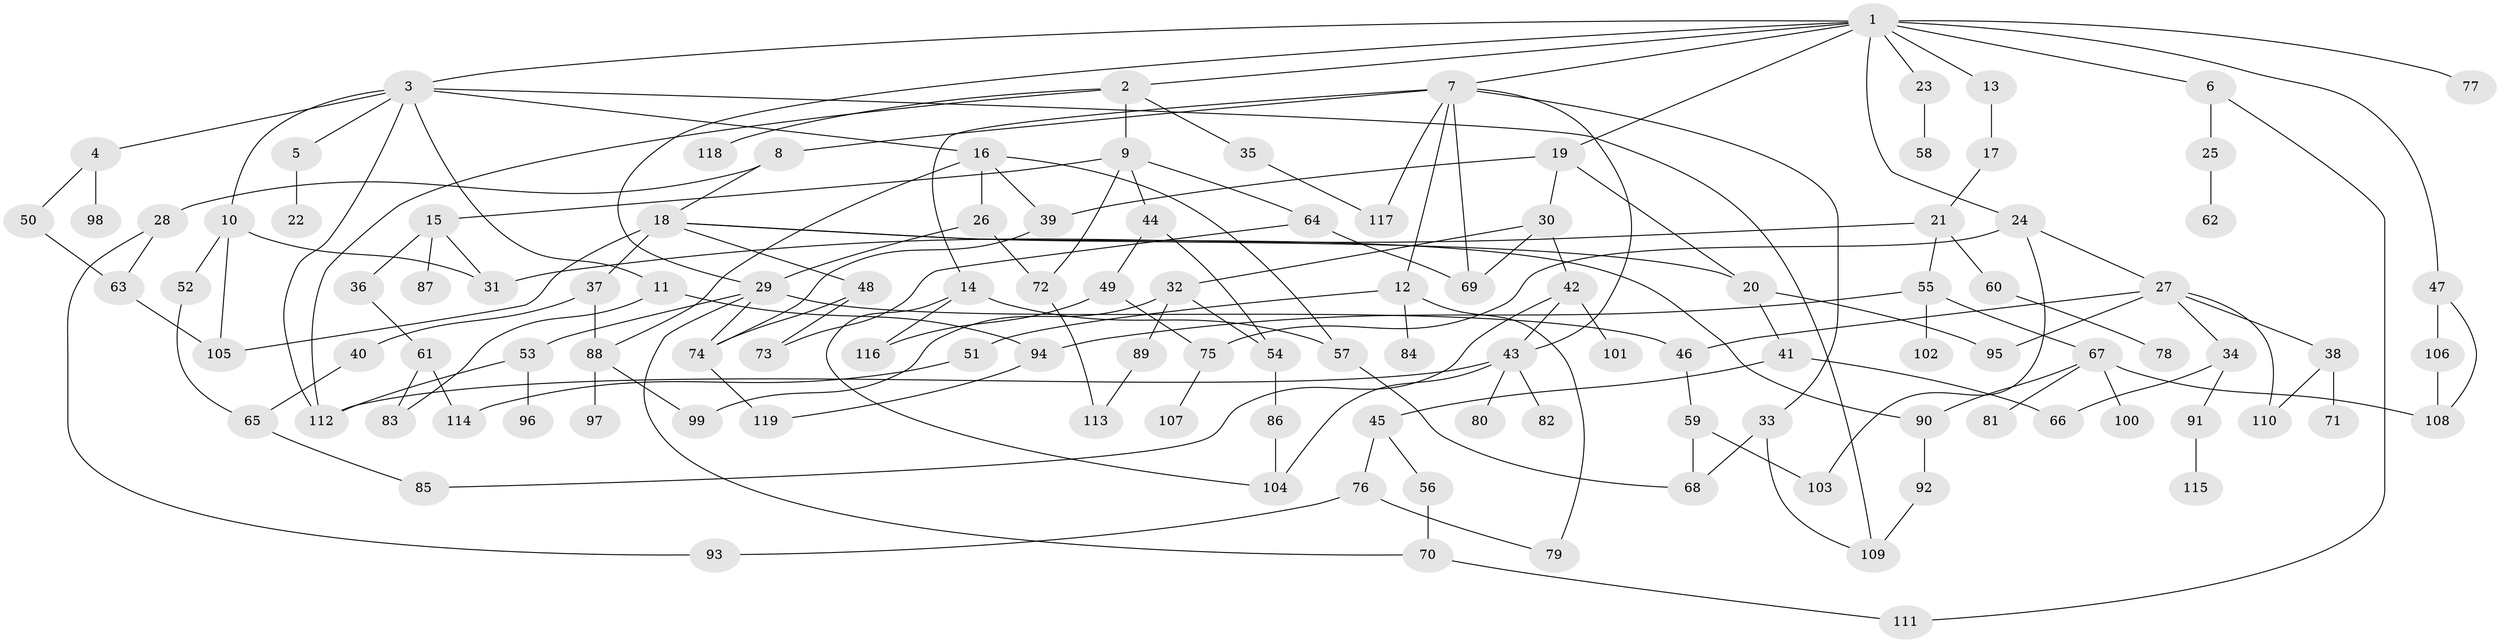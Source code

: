 // Generated by graph-tools (version 1.1) at 2025/42/03/09/25 04:42:35]
// undirected, 119 vertices, 168 edges
graph export_dot {
graph [start="1"]
  node [color=gray90,style=filled];
  1;
  2;
  3;
  4;
  5;
  6;
  7;
  8;
  9;
  10;
  11;
  12;
  13;
  14;
  15;
  16;
  17;
  18;
  19;
  20;
  21;
  22;
  23;
  24;
  25;
  26;
  27;
  28;
  29;
  30;
  31;
  32;
  33;
  34;
  35;
  36;
  37;
  38;
  39;
  40;
  41;
  42;
  43;
  44;
  45;
  46;
  47;
  48;
  49;
  50;
  51;
  52;
  53;
  54;
  55;
  56;
  57;
  58;
  59;
  60;
  61;
  62;
  63;
  64;
  65;
  66;
  67;
  68;
  69;
  70;
  71;
  72;
  73;
  74;
  75;
  76;
  77;
  78;
  79;
  80;
  81;
  82;
  83;
  84;
  85;
  86;
  87;
  88;
  89;
  90;
  91;
  92;
  93;
  94;
  95;
  96;
  97;
  98;
  99;
  100;
  101;
  102;
  103;
  104;
  105;
  106;
  107;
  108;
  109;
  110;
  111;
  112;
  113;
  114;
  115;
  116;
  117;
  118;
  119;
  1 -- 2;
  1 -- 3;
  1 -- 6;
  1 -- 7;
  1 -- 13;
  1 -- 19;
  1 -- 23;
  1 -- 24;
  1 -- 29;
  1 -- 47;
  1 -- 77;
  2 -- 9;
  2 -- 35;
  2 -- 118;
  2 -- 112;
  3 -- 4;
  3 -- 5;
  3 -- 10;
  3 -- 11;
  3 -- 16;
  3 -- 109;
  3 -- 112;
  4 -- 50;
  4 -- 98;
  5 -- 22;
  6 -- 25;
  6 -- 111;
  7 -- 8;
  7 -- 12;
  7 -- 14;
  7 -- 33;
  7 -- 43;
  7 -- 69;
  7 -- 117;
  8 -- 18;
  8 -- 28;
  9 -- 15;
  9 -- 44;
  9 -- 64;
  9 -- 72;
  10 -- 31;
  10 -- 52;
  10 -- 105;
  11 -- 83;
  11 -- 94;
  12 -- 51;
  12 -- 84;
  12 -- 79;
  13 -- 17;
  14 -- 116;
  14 -- 104;
  14 -- 57;
  15 -- 36;
  15 -- 87;
  15 -- 31;
  16 -- 26;
  16 -- 39;
  16 -- 57;
  16 -- 88;
  17 -- 21;
  18 -- 20;
  18 -- 37;
  18 -- 48;
  18 -- 90;
  18 -- 105;
  19 -- 30;
  19 -- 20;
  19 -- 39;
  20 -- 41;
  20 -- 95;
  21 -- 55;
  21 -- 60;
  21 -- 31;
  23 -- 58;
  24 -- 27;
  24 -- 75;
  24 -- 103;
  25 -- 62;
  26 -- 72;
  26 -- 29;
  27 -- 34;
  27 -- 38;
  27 -- 46;
  27 -- 110;
  27 -- 95;
  28 -- 63;
  28 -- 93;
  29 -- 46;
  29 -- 53;
  29 -- 70;
  29 -- 74;
  30 -- 32;
  30 -- 42;
  30 -- 69;
  32 -- 89;
  32 -- 99;
  32 -- 54;
  33 -- 68;
  33 -- 109;
  34 -- 91;
  34 -- 66;
  35 -- 117;
  36 -- 61;
  37 -- 40;
  37 -- 88;
  38 -- 71;
  38 -- 110;
  39 -- 74;
  40 -- 65;
  41 -- 45;
  41 -- 66;
  42 -- 101;
  42 -- 43;
  42 -- 85;
  43 -- 80;
  43 -- 82;
  43 -- 104;
  43 -- 112;
  44 -- 49;
  44 -- 54;
  45 -- 56;
  45 -- 76;
  46 -- 59;
  47 -- 106;
  47 -- 108;
  48 -- 74;
  48 -- 73;
  49 -- 75;
  49 -- 116;
  50 -- 63;
  51 -- 114;
  52 -- 65;
  53 -- 96;
  53 -- 112;
  54 -- 86;
  55 -- 67;
  55 -- 94;
  55 -- 102;
  56 -- 70;
  57 -- 68;
  59 -- 103;
  59 -- 68;
  60 -- 78;
  61 -- 114;
  61 -- 83;
  63 -- 105;
  64 -- 73;
  64 -- 69;
  65 -- 85;
  67 -- 81;
  67 -- 100;
  67 -- 90;
  67 -- 108;
  70 -- 111;
  72 -- 113;
  74 -- 119;
  75 -- 107;
  76 -- 79;
  76 -- 93;
  86 -- 104;
  88 -- 97;
  88 -- 99;
  89 -- 113;
  90 -- 92;
  91 -- 115;
  92 -- 109;
  94 -- 119;
  106 -- 108;
}
